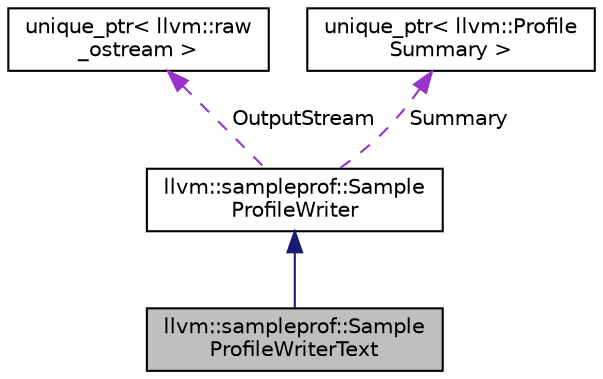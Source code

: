 digraph "llvm::sampleprof::SampleProfileWriterText"
{
 // LATEX_PDF_SIZE
  bgcolor="transparent";
  edge [fontname="Helvetica",fontsize="10",labelfontname="Helvetica",labelfontsize="10"];
  node [fontname="Helvetica",fontsize="10",shape="box"];
  Node1 [label="llvm::sampleprof::Sample\lProfileWriterText",height=0.2,width=0.4,color="black", fillcolor="grey75", style="filled", fontcolor="black",tooltip="Sample-based profile writer (text format)."];
  Node2 -> Node1 [dir="back",color="midnightblue",fontsize="10",style="solid",fontname="Helvetica"];
  Node2 [label="llvm::sampleprof::Sample\lProfileWriter",height=0.2,width=0.4,color="black",URL="$classllvm_1_1sampleprof_1_1SampleProfileWriter.html",tooltip="Sample-based profile writer. Base class."];
  Node3 -> Node2 [dir="back",color="darkorchid3",fontsize="10",style="dashed",label=" OutputStream" ,fontname="Helvetica"];
  Node3 [label="unique_ptr\< llvm::raw\l_ostream \>",height=0.2,width=0.4,color="black",tooltip=" "];
  Node4 -> Node2 [dir="back",color="darkorchid3",fontsize="10",style="dashed",label=" Summary" ,fontname="Helvetica"];
  Node4 [label="unique_ptr\< llvm::Profile\lSummary \>",height=0.2,width=0.4,color="black",tooltip=" "];
}
